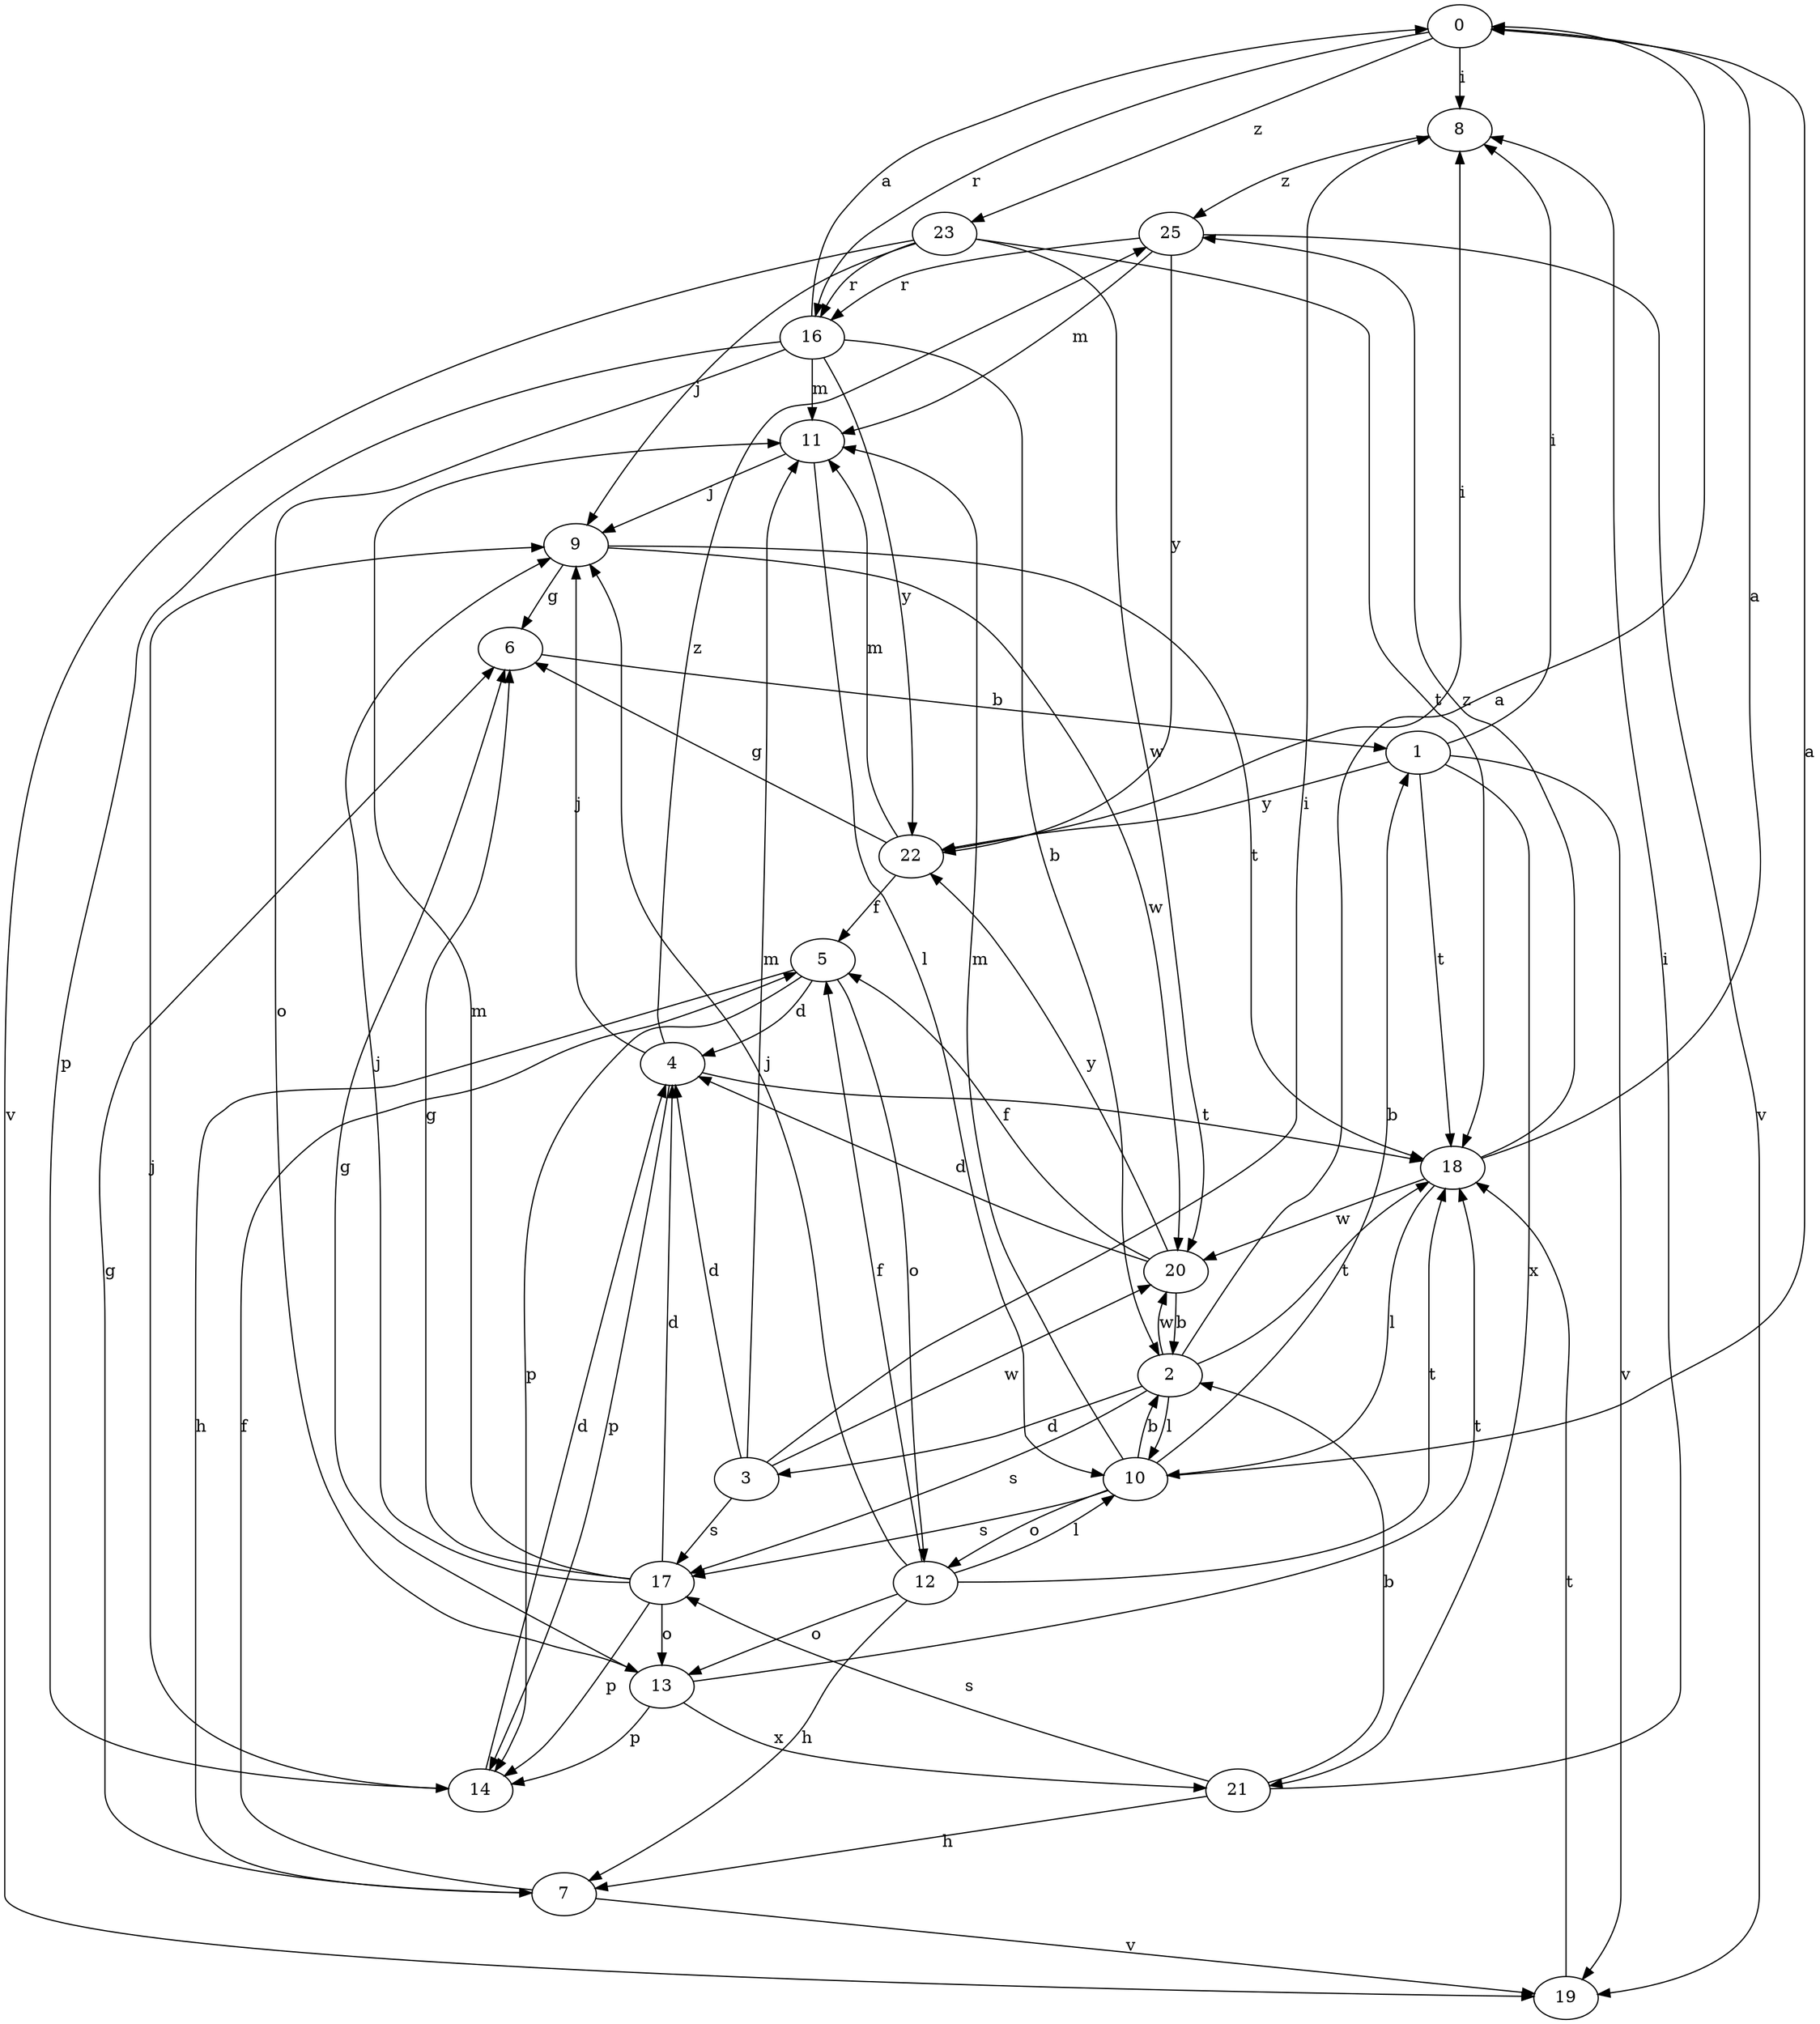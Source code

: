strict digraph  {
0;
1;
2;
3;
4;
5;
6;
7;
8;
9;
10;
11;
12;
13;
14;
16;
17;
18;
19;
20;
21;
22;
23;
25;
0 -> 8  [label=i];
0 -> 16  [label=r];
0 -> 23  [label=z];
1 -> 8  [label=i];
1 -> 18  [label=t];
1 -> 19  [label=v];
1 -> 21  [label=x];
1 -> 22  [label=y];
2 -> 0  [label=a];
2 -> 3  [label=d];
2 -> 10  [label=l];
2 -> 17  [label=s];
2 -> 18  [label=t];
2 -> 20  [label=w];
3 -> 4  [label=d];
3 -> 8  [label=i];
3 -> 11  [label=m];
3 -> 17  [label=s];
3 -> 20  [label=w];
4 -> 9  [label=j];
4 -> 14  [label=p];
4 -> 18  [label=t];
4 -> 25  [label=z];
5 -> 4  [label=d];
5 -> 7  [label=h];
5 -> 12  [label=o];
5 -> 14  [label=p];
6 -> 1  [label=b];
7 -> 5  [label=f];
7 -> 6  [label=g];
7 -> 19  [label=v];
8 -> 25  [label=z];
9 -> 6  [label=g];
9 -> 18  [label=t];
9 -> 20  [label=w];
10 -> 0  [label=a];
10 -> 1  [label=b];
10 -> 2  [label=b];
10 -> 11  [label=m];
10 -> 12  [label=o];
10 -> 17  [label=s];
11 -> 9  [label=j];
11 -> 10  [label=l];
12 -> 5  [label=f];
12 -> 7  [label=h];
12 -> 9  [label=j];
12 -> 10  [label=l];
12 -> 13  [label=o];
12 -> 18  [label=t];
13 -> 6  [label=g];
13 -> 14  [label=p];
13 -> 18  [label=t];
13 -> 21  [label=x];
14 -> 4  [label=d];
14 -> 9  [label=j];
16 -> 0  [label=a];
16 -> 2  [label=b];
16 -> 11  [label=m];
16 -> 13  [label=o];
16 -> 14  [label=p];
16 -> 22  [label=y];
17 -> 4  [label=d];
17 -> 6  [label=g];
17 -> 9  [label=j];
17 -> 11  [label=m];
17 -> 13  [label=o];
17 -> 14  [label=p];
18 -> 0  [label=a];
18 -> 10  [label=l];
18 -> 20  [label=w];
18 -> 25  [label=z];
19 -> 18  [label=t];
20 -> 2  [label=b];
20 -> 4  [label=d];
20 -> 5  [label=f];
20 -> 22  [label=y];
21 -> 2  [label=b];
21 -> 7  [label=h];
21 -> 8  [label=i];
21 -> 17  [label=s];
22 -> 5  [label=f];
22 -> 6  [label=g];
22 -> 8  [label=i];
22 -> 11  [label=m];
23 -> 9  [label=j];
23 -> 16  [label=r];
23 -> 18  [label=t];
23 -> 19  [label=v];
23 -> 20  [label=w];
25 -> 11  [label=m];
25 -> 16  [label=r];
25 -> 19  [label=v];
25 -> 22  [label=y];
}
